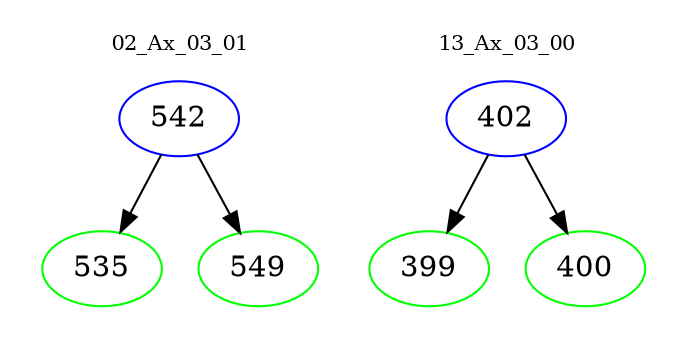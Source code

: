 digraph{
subgraph cluster_0 {
color = white
label = "02_Ax_03_01";
fontsize=10;
T0_542 [label="542", color="blue"]
T0_542 -> T0_535 [color="black"]
T0_535 [label="535", color="green"]
T0_542 -> T0_549 [color="black"]
T0_549 [label="549", color="green"]
}
subgraph cluster_1 {
color = white
label = "13_Ax_03_00";
fontsize=10;
T1_402 [label="402", color="blue"]
T1_402 -> T1_399 [color="black"]
T1_399 [label="399", color="green"]
T1_402 -> T1_400 [color="black"]
T1_400 [label="400", color="green"]
}
}
